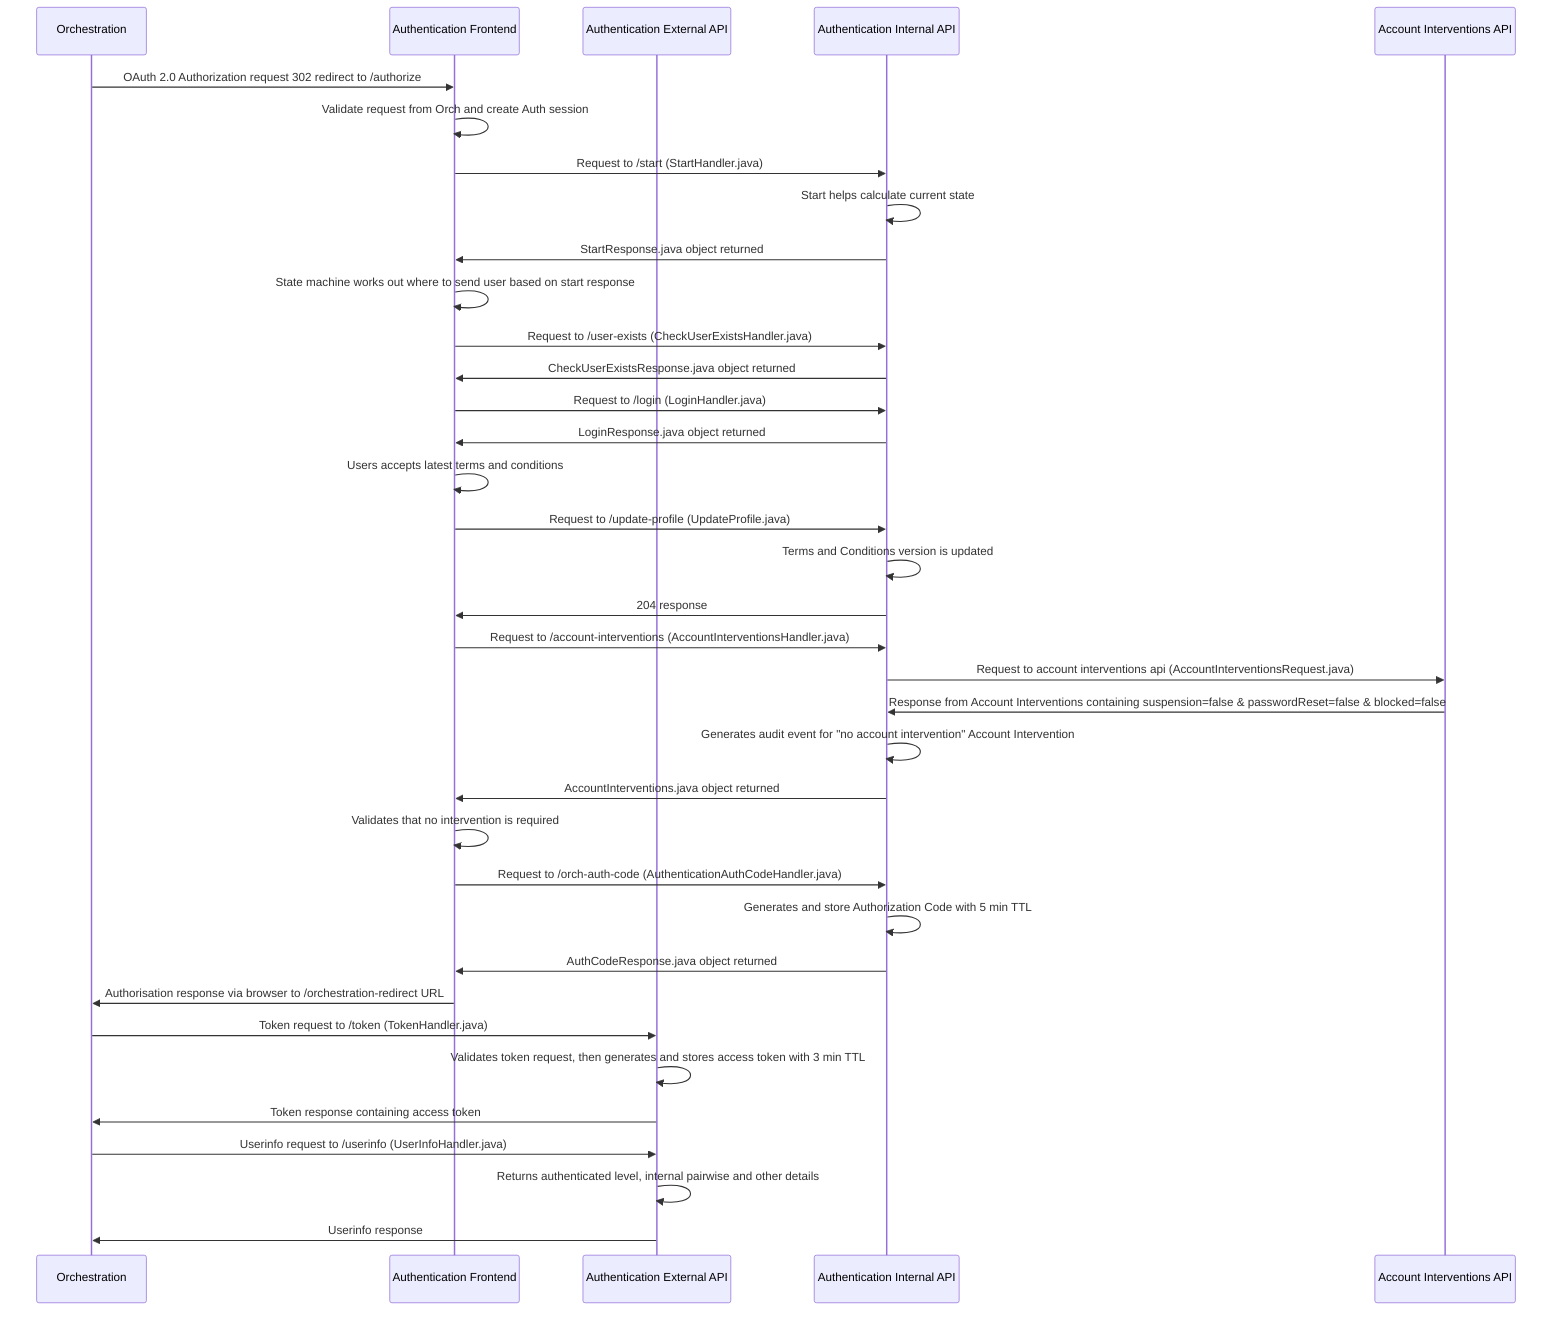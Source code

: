 sequenceDiagram
    participant orch_api as Orchestration
    participant auth_frontend as Authentication Frontend
    participant auth_external_api as Authentication External API
    participant auth_internal_api as Authentication Internal API
    participant account_interventions as Account Interventions API    
    orch_api ->> auth_frontend : OAuth 2.0 Authorization request 302 redirect to /authorize
    auth_frontend ->> auth_frontend : Validate request from Orch and create Auth session 
    auth_frontend ->> auth_internal_api : Request to /start (StartHandler.java)
    auth_internal_api ->> auth_internal_api : Start helps calculate current state
    auth_internal_api ->> auth_frontend : StartResponse.java object returned
    auth_frontend ->> auth_frontend : State machine works out where to send user based on start response
    auth_frontend ->> auth_internal_api : Request to /user-exists (CheckUserExistsHandler.java)
    auth_internal_api ->> auth_frontend: CheckUserExistsResponse.java object returned
    auth_frontend ->> auth_internal_api : Request to /login (LoginHandler.java)
    auth_internal_api ->> auth_frontend: LoginResponse.java object returned
    auth_frontend ->> auth_frontend: Users accepts latest terms and conditions
    auth_frontend ->> auth_internal_api : Request to /update-profile (UpdateProfile.java)
    auth_internal_api ->> auth_internal_api : Terms and Conditions version is updated
    auth_internal_api ->> auth_frontend: 204 response 
    auth_frontend ->> auth_internal_api : Request to /account-interventions (AccountInterventionsHandler.java)
    auth_internal_api ->> account_interventions : Request to account interventions api (AccountInterventionsRequest.java)
    account_interventions ->> auth_internal_api : Response from Account Interventions containing suspension=false & passwordReset=false & blocked=false
    auth_internal_api ->> auth_internal_api : Generates audit event for "no account intervention" Account Intervention
    auth_internal_api ->> auth_frontend: AccountInterventions.java object returned
    auth_frontend ->> auth_frontend : Validates that no intervention is required
    auth_frontend ->> auth_internal_api : Request to /orch-auth-code (AuthenticationAuthCodeHandler.java)
    auth_internal_api ->> auth_internal_api : Generates and store Authorization Code with 5 min TTL
    auth_internal_api ->> auth_frontend: AuthCodeResponse.java object returned
    auth_frontend ->> orch_api : Authorisation response via browser to /orchestration-redirect URL
    orch_api ->> auth_external_api: Token request to /token (TokenHandler.java)
    auth_external_api ->> auth_external_api : Validates token request, then generates and stores access token with 3 min TTL
    auth_external_api ->> orch_api : Token response containing access token
    orch_api ->> auth_external_api: Userinfo request to /userinfo (UserInfoHandler.java)
    auth_external_api ->> auth_external_api: Returns authenticated level, internal pairwise and other details
    auth_external_api ->> orch_api : Userinfo response